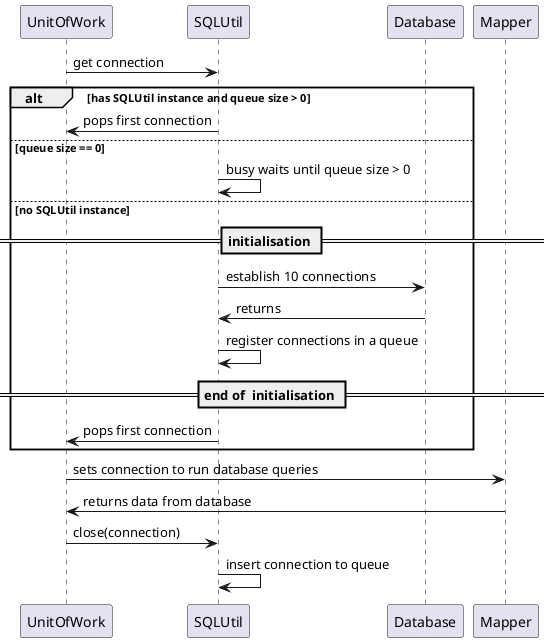 @startuml
UnitOfWork -> SQLUtil : get connection
alt has SQLUtil instance and queue size > 0
    SQLUtil -> UnitOfWork : pops first connection
else queue size == 0
SQLUtil -> SQLUtil : busy waits until queue size > 0
else no SQLUtil instance
== initialisation ==
    SQLUtil -> Database : establish 10 connections
    Database -> SQLUtil : returns
    SQLUtil -> SQLUtil : register connections in a queue
==  end of  initialisation ==
    SQLUtil -> UnitOfWork : pops first connection
end
UnitOfWork -> Mapper : sets connection to run database queries
Mapper -> UnitOfWork : returns data from database

UnitOfWork -> SQLUtil : close(connection)
SQLUtil -> SQLUtil : insert connection to queue
@enduml